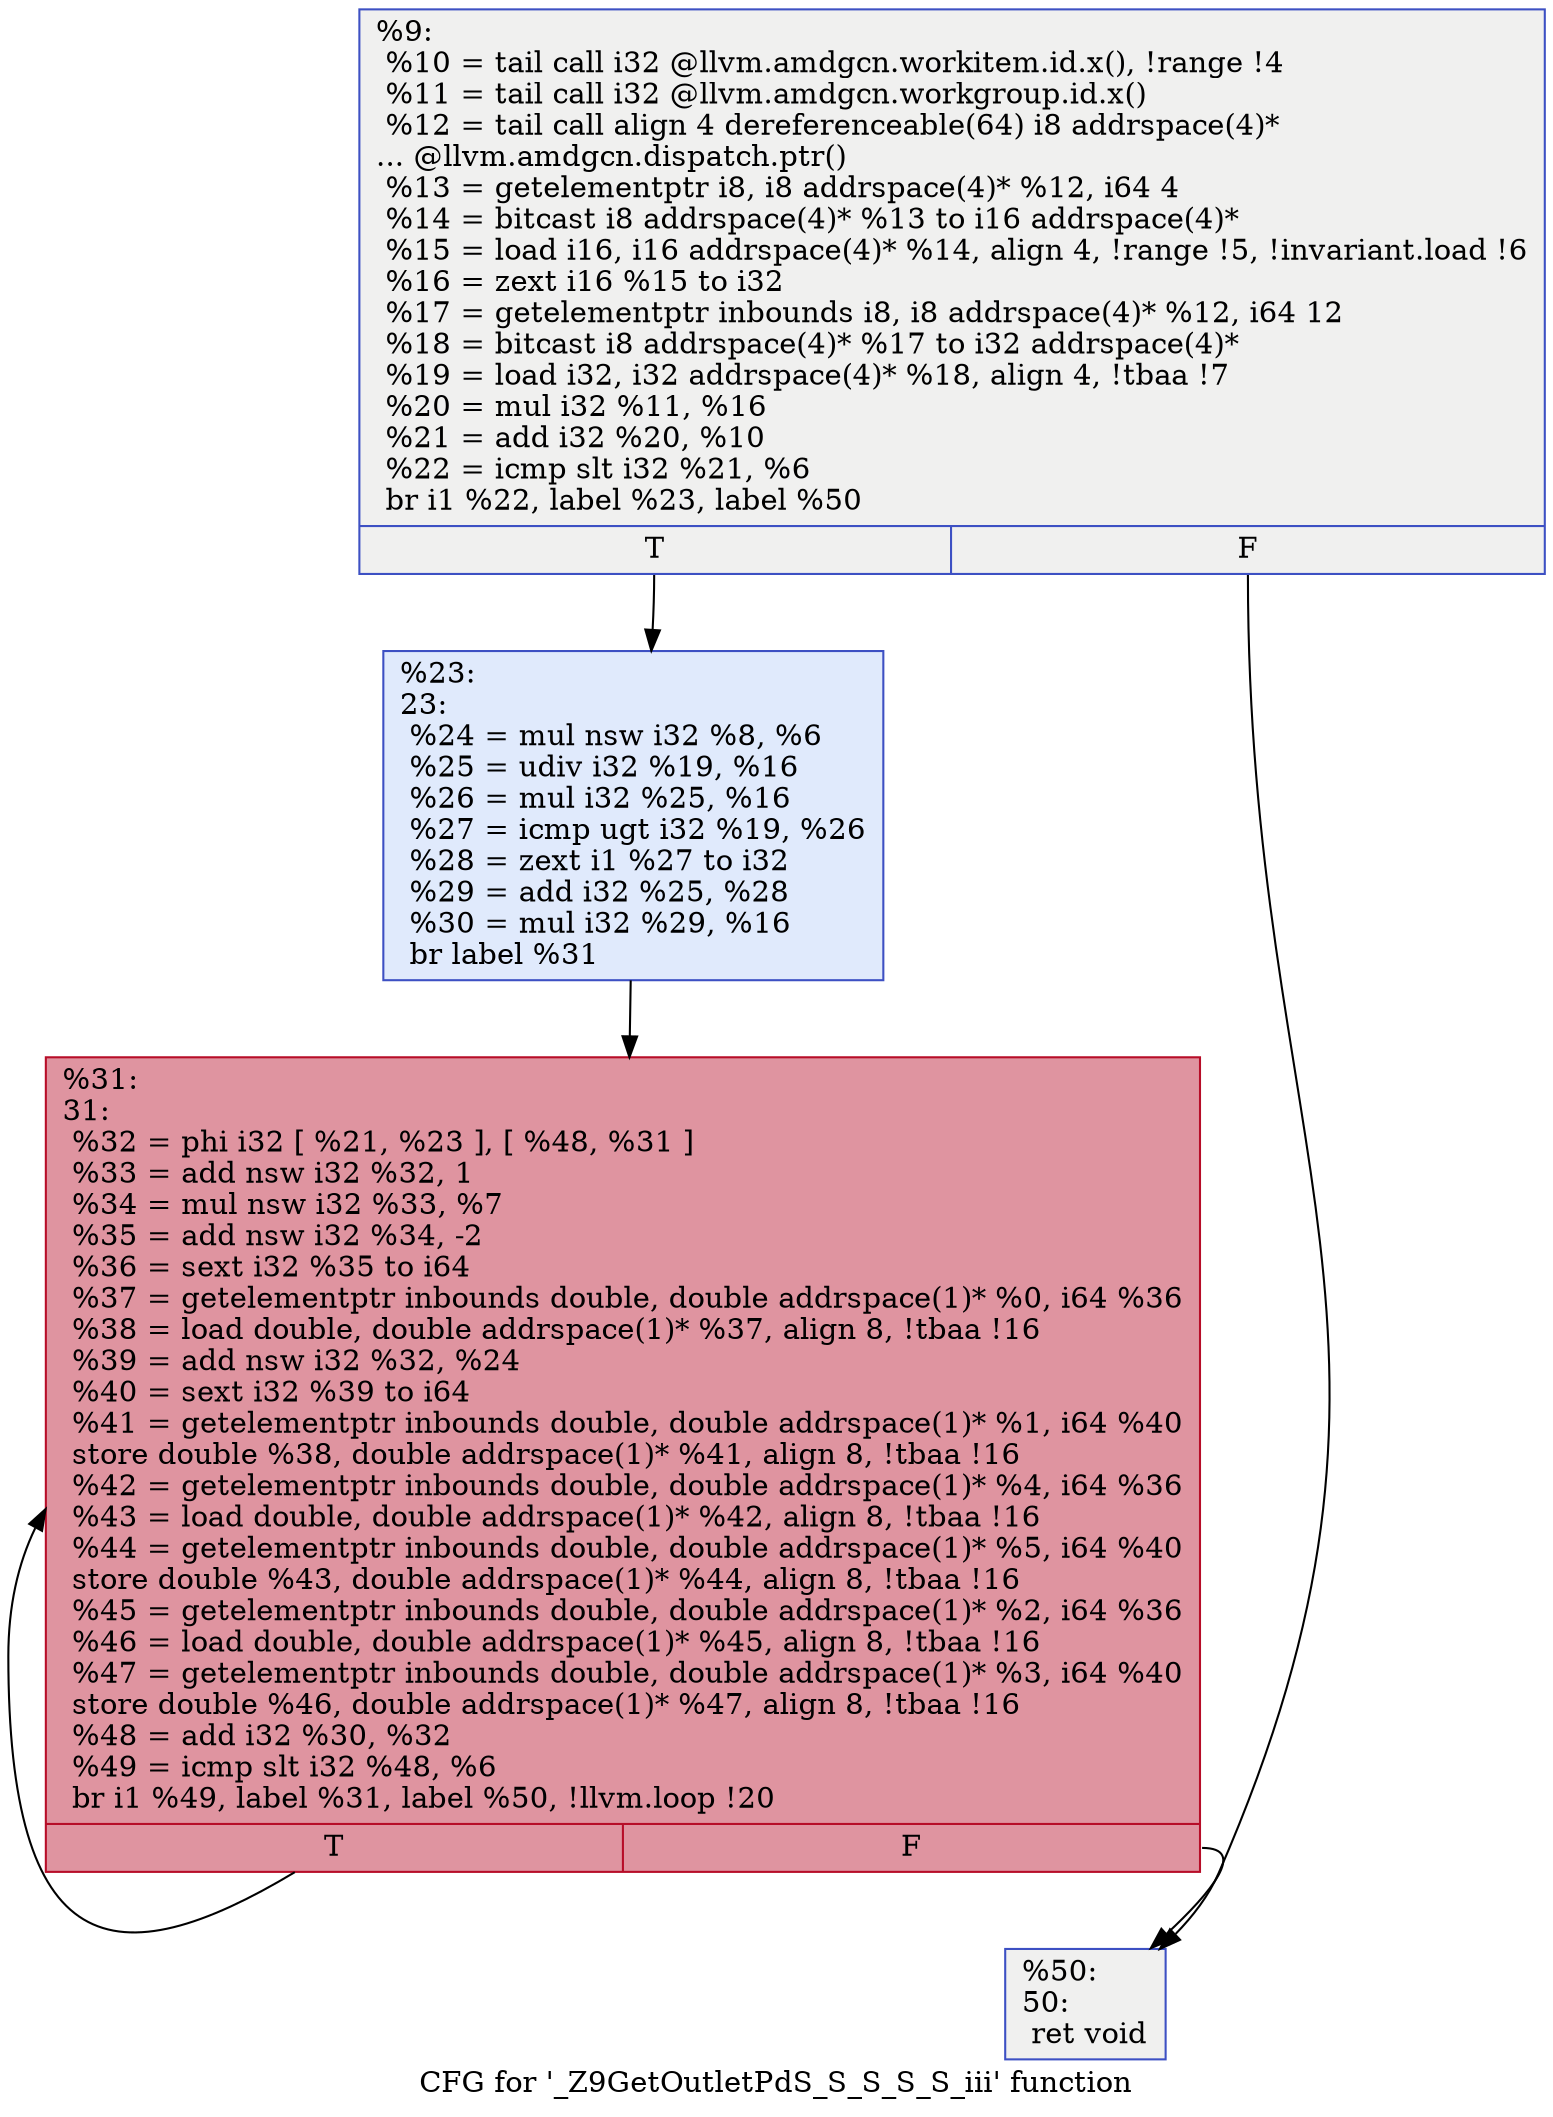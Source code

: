digraph "CFG for '_Z9GetOutletPdS_S_S_S_S_iii' function" {
	label="CFG for '_Z9GetOutletPdS_S_S_S_S_iii' function";

	Node0x578ed90 [shape=record,color="#3d50c3ff", style=filled, fillcolor="#dedcdb70",label="{%9:\l  %10 = tail call i32 @llvm.amdgcn.workitem.id.x(), !range !4\l  %11 = tail call i32 @llvm.amdgcn.workgroup.id.x()\l  %12 = tail call align 4 dereferenceable(64) i8 addrspace(4)*\l... @llvm.amdgcn.dispatch.ptr()\l  %13 = getelementptr i8, i8 addrspace(4)* %12, i64 4\l  %14 = bitcast i8 addrspace(4)* %13 to i16 addrspace(4)*\l  %15 = load i16, i16 addrspace(4)* %14, align 4, !range !5, !invariant.load !6\l  %16 = zext i16 %15 to i32\l  %17 = getelementptr inbounds i8, i8 addrspace(4)* %12, i64 12\l  %18 = bitcast i8 addrspace(4)* %17 to i32 addrspace(4)*\l  %19 = load i32, i32 addrspace(4)* %18, align 4, !tbaa !7\l  %20 = mul i32 %11, %16\l  %21 = add i32 %20, %10\l  %22 = icmp slt i32 %21, %6\l  br i1 %22, label %23, label %50\l|{<s0>T|<s1>F}}"];
	Node0x578ed90:s0 -> Node0x5791b30;
	Node0x578ed90:s1 -> Node0x5791bc0;
	Node0x5791b30 [shape=record,color="#3d50c3ff", style=filled, fillcolor="#b9d0f970",label="{%23:\l23:                                               \l  %24 = mul nsw i32 %8, %6\l  %25 = udiv i32 %19, %16\l  %26 = mul i32 %25, %16\l  %27 = icmp ugt i32 %19, %26\l  %28 = zext i1 %27 to i32\l  %29 = add i32 %25, %28\l  %30 = mul i32 %29, %16\l  br label %31\l}"];
	Node0x5791b30 -> Node0x57920d0;
	Node0x57920d0 [shape=record,color="#b70d28ff", style=filled, fillcolor="#b70d2870",label="{%31:\l31:                                               \l  %32 = phi i32 [ %21, %23 ], [ %48, %31 ]\l  %33 = add nsw i32 %32, 1\l  %34 = mul nsw i32 %33, %7\l  %35 = add nsw i32 %34, -2\l  %36 = sext i32 %35 to i64\l  %37 = getelementptr inbounds double, double addrspace(1)* %0, i64 %36\l  %38 = load double, double addrspace(1)* %37, align 8, !tbaa !16\l  %39 = add nsw i32 %32, %24\l  %40 = sext i32 %39 to i64\l  %41 = getelementptr inbounds double, double addrspace(1)* %1, i64 %40\l  store double %38, double addrspace(1)* %41, align 8, !tbaa !16\l  %42 = getelementptr inbounds double, double addrspace(1)* %4, i64 %36\l  %43 = load double, double addrspace(1)* %42, align 8, !tbaa !16\l  %44 = getelementptr inbounds double, double addrspace(1)* %5, i64 %40\l  store double %43, double addrspace(1)* %44, align 8, !tbaa !16\l  %45 = getelementptr inbounds double, double addrspace(1)* %2, i64 %36\l  %46 = load double, double addrspace(1)* %45, align 8, !tbaa !16\l  %47 = getelementptr inbounds double, double addrspace(1)* %3, i64 %40\l  store double %46, double addrspace(1)* %47, align 8, !tbaa !16\l  %48 = add i32 %30, %32\l  %49 = icmp slt i32 %48, %6\l  br i1 %49, label %31, label %50, !llvm.loop !20\l|{<s0>T|<s1>F}}"];
	Node0x57920d0:s0 -> Node0x57920d0;
	Node0x57920d0:s1 -> Node0x5791bc0;
	Node0x5791bc0 [shape=record,color="#3d50c3ff", style=filled, fillcolor="#dedcdb70",label="{%50:\l50:                                               \l  ret void\l}"];
}
